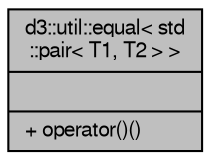 digraph "d3::util::equal&lt; std::pair&lt; T1, T2 &gt; &gt;"
{
  edge [fontname="FreeSans",fontsize="10",labelfontname="FreeSans",labelfontsize="10"];
  node [fontname="FreeSans",fontsize="10",shape=record];
  Node1 [label="{d3::util::equal\< std\l::pair\< T1, T2 \> \>\n||+ operator()()\l}",height=0.2,width=0.4,color="black", fillcolor="grey75", style="filled" fontcolor="black"];
}
